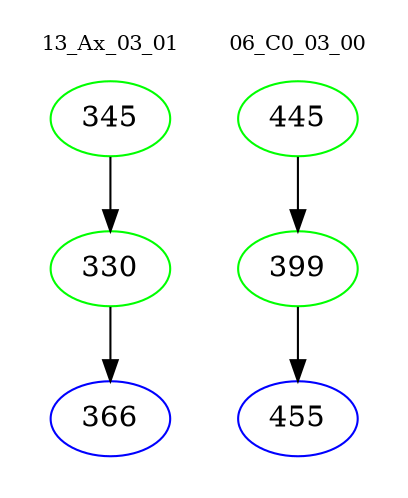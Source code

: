 digraph{
subgraph cluster_0 {
color = white
label = "13_Ax_03_01";
fontsize=10;
T0_345 [label="345", color="green"]
T0_345 -> T0_330 [color="black"]
T0_330 [label="330", color="green"]
T0_330 -> T0_366 [color="black"]
T0_366 [label="366", color="blue"]
}
subgraph cluster_1 {
color = white
label = "06_C0_03_00";
fontsize=10;
T1_445 [label="445", color="green"]
T1_445 -> T1_399 [color="black"]
T1_399 [label="399", color="green"]
T1_399 -> T1_455 [color="black"]
T1_455 [label="455", color="blue"]
}
}
